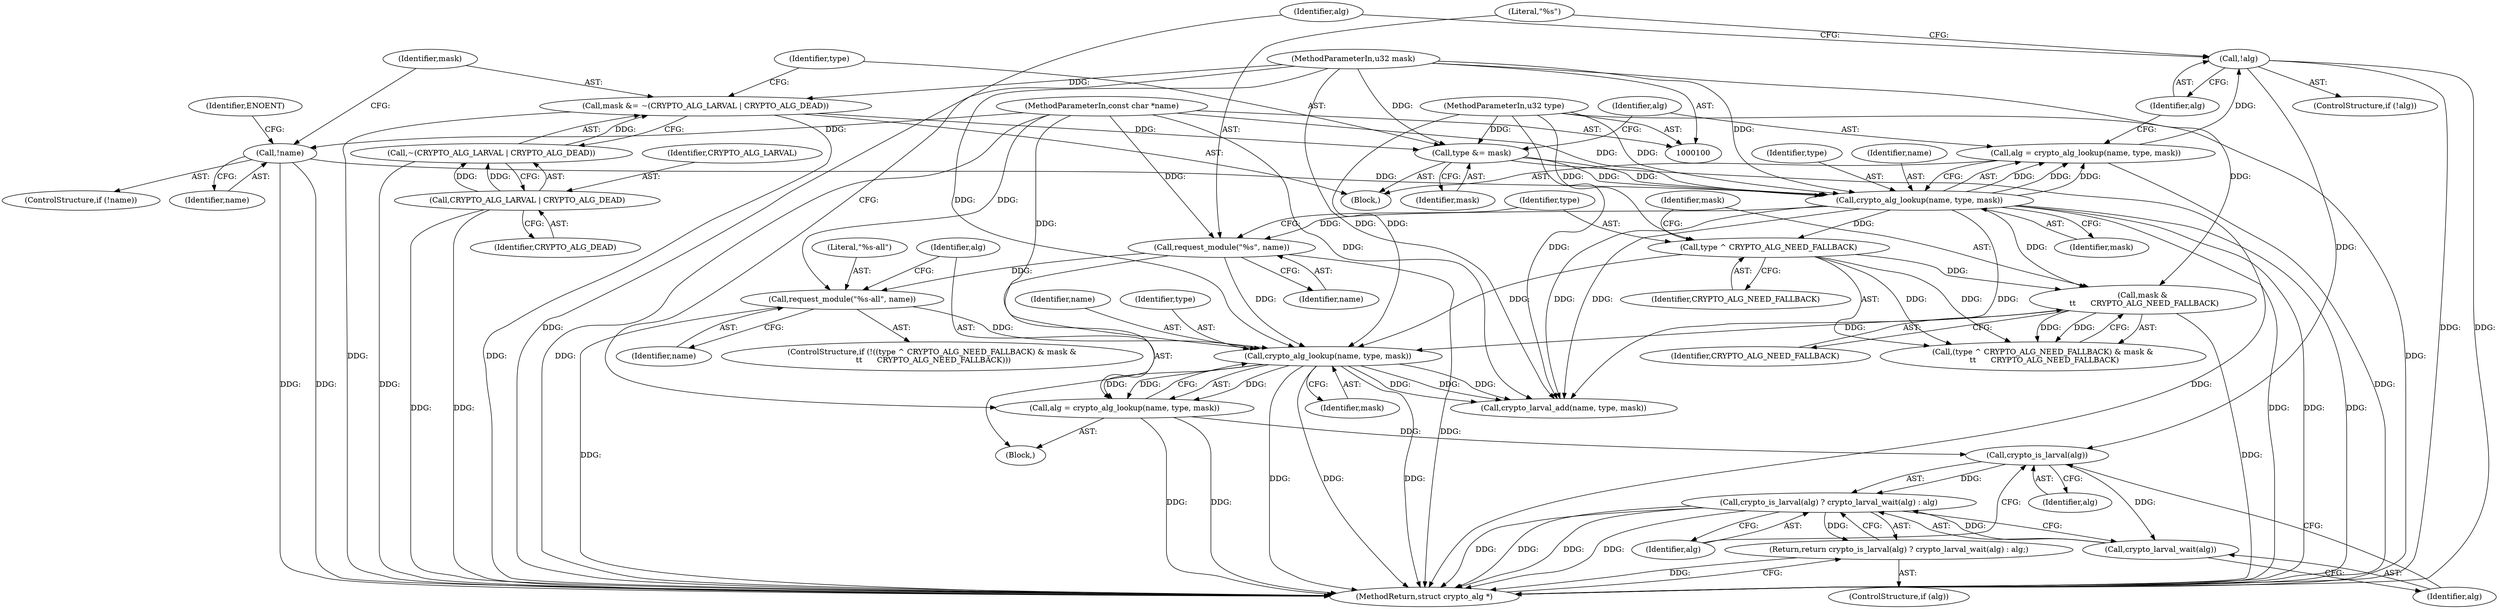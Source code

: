 digraph "0_linux_5d26a105b5a73e5635eae0629b42fa0a90e07b7b@API" {
"1000157" [label="(Call,crypto_is_larval(alg))"];
"1000129" [label="(Call,!alg)"];
"1000122" [label="(Call,alg = crypto_alg_lookup(name, type, mask))"];
"1000124" [label="(Call,crypto_alg_lookup(name, type, mask))"];
"1000107" [label="(Call,!name)"];
"1000101" [label="(MethodParameterIn,const char *name)"];
"1000119" [label="(Call,type &= mask)"];
"1000102" [label="(MethodParameterIn,u32 type)"];
"1000113" [label="(Call,mask &= ~(CRYPTO_ALG_LARVAL | CRYPTO_ALG_DEAD))"];
"1000103" [label="(MethodParameterIn,u32 mask)"];
"1000115" [label="(Call,~(CRYPTO_ALG_LARVAL | CRYPTO_ALG_DEAD))"];
"1000116" [label="(Call,CRYPTO_ALG_LARVAL | CRYPTO_ALG_DEAD)"];
"1000147" [label="(Call,alg = crypto_alg_lookup(name, type, mask))"];
"1000149" [label="(Call,crypto_alg_lookup(name, type, mask))"];
"1000132" [label="(Call,request_module(\"%s\", name))"];
"1000144" [label="(Call,request_module(\"%s-all\", name))"];
"1000138" [label="(Call,type ^ CRYPTO_ALG_NEED_FALLBACK)"];
"1000141" [label="(Call,mask &\n \t\t      CRYPTO_ALG_NEED_FALLBACK)"];
"1000156" [label="(Call,crypto_is_larval(alg) ? crypto_larval_wait(alg) : alg)"];
"1000155" [label="(Return,return crypto_is_larval(alg) ? crypto_larval_wait(alg) : alg;)"];
"1000159" [label="(Call,crypto_larval_wait(alg))"];
"1000150" [label="(Identifier,name)"];
"1000120" [label="(Identifier,type)"];
"1000137" [label="(Call,(type ^ CRYPTO_ALG_NEED_FALLBACK) & mask &\n \t\t      CRYPTO_ALG_NEED_FALLBACK)"];
"1000124" [label="(Call,crypto_alg_lookup(name, type, mask))"];
"1000141" [label="(Call,mask &\n \t\t      CRYPTO_ALG_NEED_FALLBACK)"];
"1000102" [label="(MethodParameterIn,u32 type)"];
"1000149" [label="(Call,crypto_alg_lookup(name, type, mask))"];
"1000121" [label="(Identifier,mask)"];
"1000126" [label="(Identifier,type)"];
"1000160" [label="(Identifier,alg)"];
"1000147" [label="(Call,alg = crypto_alg_lookup(name, type, mask))"];
"1000167" [label="(MethodReturn,struct crypto_alg *)"];
"1000151" [label="(Identifier,type)"];
"1000146" [label="(Identifier,name)"];
"1000153" [label="(ControlStructure,if (alg))"];
"1000129" [label="(Call,!alg)"];
"1000156" [label="(Call,crypto_is_larval(alg) ? crypto_larval_wait(alg) : alg)"];
"1000122" [label="(Call,alg = crypto_alg_lookup(name, type, mask))"];
"1000127" [label="(Identifier,mask)"];
"1000101" [label="(MethodParameterIn,const char *name)"];
"1000152" [label="(Identifier,mask)"];
"1000118" [label="(Identifier,CRYPTO_ALG_DEAD)"];
"1000119" [label="(Call,type &= mask)"];
"1000112" [label="(Identifier,ENOENT)"];
"1000157" [label="(Call,crypto_is_larval(alg))"];
"1000139" [label="(Identifier,type)"];
"1000125" [label="(Identifier,name)"];
"1000114" [label="(Identifier,mask)"];
"1000159" [label="(Call,crypto_larval_wait(alg))"];
"1000107" [label="(Call,!name)"];
"1000161" [label="(Identifier,alg)"];
"1000163" [label="(Call,crypto_larval_add(name, type, mask))"];
"1000143" [label="(Identifier,CRYPTO_ALG_NEED_FALLBACK)"];
"1000115" [label="(Call,~(CRYPTO_ALG_LARVAL | CRYPTO_ALG_DEAD))"];
"1000131" [label="(Block,)"];
"1000132" [label="(Call,request_module(\"%s\", name))"];
"1000104" [label="(Block,)"];
"1000148" [label="(Identifier,alg)"];
"1000106" [label="(ControlStructure,if (!name))"];
"1000123" [label="(Identifier,alg)"];
"1000128" [label="(ControlStructure,if (!alg))"];
"1000133" [label="(Literal,\"%s\")"];
"1000158" [label="(Identifier,alg)"];
"1000138" [label="(Call,type ^ CRYPTO_ALG_NEED_FALLBACK)"];
"1000116" [label="(Call,CRYPTO_ALG_LARVAL | CRYPTO_ALG_DEAD)"];
"1000155" [label="(Return,return crypto_is_larval(alg) ? crypto_larval_wait(alg) : alg;)"];
"1000113" [label="(Call,mask &= ~(CRYPTO_ALG_LARVAL | CRYPTO_ALG_DEAD))"];
"1000134" [label="(Identifier,name)"];
"1000145" [label="(Literal,\"%s-all\")"];
"1000154" [label="(Identifier,alg)"];
"1000108" [label="(Identifier,name)"];
"1000140" [label="(Identifier,CRYPTO_ALG_NEED_FALLBACK)"];
"1000103" [label="(MethodParameterIn,u32 mask)"];
"1000142" [label="(Identifier,mask)"];
"1000135" [label="(ControlStructure,if (!((type ^ CRYPTO_ALG_NEED_FALLBACK) & mask &\n \t\t      CRYPTO_ALG_NEED_FALLBACK)))"];
"1000117" [label="(Identifier,CRYPTO_ALG_LARVAL)"];
"1000144" [label="(Call,request_module(\"%s-all\", name))"];
"1000130" [label="(Identifier,alg)"];
"1000157" -> "1000156"  [label="AST: "];
"1000157" -> "1000158"  [label="CFG: "];
"1000158" -> "1000157"  [label="AST: "];
"1000160" -> "1000157"  [label="CFG: "];
"1000161" -> "1000157"  [label="CFG: "];
"1000157" -> "1000156"  [label="DDG: "];
"1000129" -> "1000157"  [label="DDG: "];
"1000147" -> "1000157"  [label="DDG: "];
"1000157" -> "1000159"  [label="DDG: "];
"1000129" -> "1000128"  [label="AST: "];
"1000129" -> "1000130"  [label="CFG: "];
"1000130" -> "1000129"  [label="AST: "];
"1000133" -> "1000129"  [label="CFG: "];
"1000154" -> "1000129"  [label="CFG: "];
"1000129" -> "1000167"  [label="DDG: "];
"1000129" -> "1000167"  [label="DDG: "];
"1000122" -> "1000129"  [label="DDG: "];
"1000122" -> "1000104"  [label="AST: "];
"1000122" -> "1000124"  [label="CFG: "];
"1000123" -> "1000122"  [label="AST: "];
"1000124" -> "1000122"  [label="AST: "];
"1000130" -> "1000122"  [label="CFG: "];
"1000122" -> "1000167"  [label="DDG: "];
"1000124" -> "1000122"  [label="DDG: "];
"1000124" -> "1000122"  [label="DDG: "];
"1000124" -> "1000122"  [label="DDG: "];
"1000124" -> "1000127"  [label="CFG: "];
"1000125" -> "1000124"  [label="AST: "];
"1000126" -> "1000124"  [label="AST: "];
"1000127" -> "1000124"  [label="AST: "];
"1000124" -> "1000167"  [label="DDG: "];
"1000124" -> "1000167"  [label="DDG: "];
"1000124" -> "1000167"  [label="DDG: "];
"1000107" -> "1000124"  [label="DDG: "];
"1000101" -> "1000124"  [label="DDG: "];
"1000119" -> "1000124"  [label="DDG: "];
"1000119" -> "1000124"  [label="DDG: "];
"1000102" -> "1000124"  [label="DDG: "];
"1000103" -> "1000124"  [label="DDG: "];
"1000124" -> "1000132"  [label="DDG: "];
"1000124" -> "1000138"  [label="DDG: "];
"1000124" -> "1000141"  [label="DDG: "];
"1000124" -> "1000163"  [label="DDG: "];
"1000124" -> "1000163"  [label="DDG: "];
"1000124" -> "1000163"  [label="DDG: "];
"1000107" -> "1000106"  [label="AST: "];
"1000107" -> "1000108"  [label="CFG: "];
"1000108" -> "1000107"  [label="AST: "];
"1000112" -> "1000107"  [label="CFG: "];
"1000114" -> "1000107"  [label="CFG: "];
"1000107" -> "1000167"  [label="DDG: "];
"1000107" -> "1000167"  [label="DDG: "];
"1000101" -> "1000107"  [label="DDG: "];
"1000101" -> "1000100"  [label="AST: "];
"1000101" -> "1000167"  [label="DDG: "];
"1000101" -> "1000132"  [label="DDG: "];
"1000101" -> "1000144"  [label="DDG: "];
"1000101" -> "1000149"  [label="DDG: "];
"1000101" -> "1000163"  [label="DDG: "];
"1000119" -> "1000104"  [label="AST: "];
"1000119" -> "1000121"  [label="CFG: "];
"1000120" -> "1000119"  [label="AST: "];
"1000121" -> "1000119"  [label="AST: "];
"1000123" -> "1000119"  [label="CFG: "];
"1000119" -> "1000167"  [label="DDG: "];
"1000102" -> "1000119"  [label="DDG: "];
"1000113" -> "1000119"  [label="DDG: "];
"1000103" -> "1000119"  [label="DDG: "];
"1000102" -> "1000100"  [label="AST: "];
"1000102" -> "1000167"  [label="DDG: "];
"1000102" -> "1000138"  [label="DDG: "];
"1000102" -> "1000149"  [label="DDG: "];
"1000102" -> "1000163"  [label="DDG: "];
"1000113" -> "1000104"  [label="AST: "];
"1000113" -> "1000115"  [label="CFG: "];
"1000114" -> "1000113"  [label="AST: "];
"1000115" -> "1000113"  [label="AST: "];
"1000120" -> "1000113"  [label="CFG: "];
"1000113" -> "1000167"  [label="DDG: "];
"1000113" -> "1000167"  [label="DDG: "];
"1000103" -> "1000113"  [label="DDG: "];
"1000115" -> "1000113"  [label="DDG: "];
"1000103" -> "1000100"  [label="AST: "];
"1000103" -> "1000167"  [label="DDG: "];
"1000103" -> "1000141"  [label="DDG: "];
"1000103" -> "1000149"  [label="DDG: "];
"1000103" -> "1000163"  [label="DDG: "];
"1000115" -> "1000116"  [label="CFG: "];
"1000116" -> "1000115"  [label="AST: "];
"1000115" -> "1000167"  [label="DDG: "];
"1000116" -> "1000115"  [label="DDG: "];
"1000116" -> "1000115"  [label="DDG: "];
"1000116" -> "1000118"  [label="CFG: "];
"1000117" -> "1000116"  [label="AST: "];
"1000118" -> "1000116"  [label="AST: "];
"1000116" -> "1000167"  [label="DDG: "];
"1000116" -> "1000167"  [label="DDG: "];
"1000147" -> "1000131"  [label="AST: "];
"1000147" -> "1000149"  [label="CFG: "];
"1000148" -> "1000147"  [label="AST: "];
"1000149" -> "1000147"  [label="AST: "];
"1000154" -> "1000147"  [label="CFG: "];
"1000147" -> "1000167"  [label="DDG: "];
"1000147" -> "1000167"  [label="DDG: "];
"1000149" -> "1000147"  [label="DDG: "];
"1000149" -> "1000147"  [label="DDG: "];
"1000149" -> "1000147"  [label="DDG: "];
"1000149" -> "1000152"  [label="CFG: "];
"1000150" -> "1000149"  [label="AST: "];
"1000151" -> "1000149"  [label="AST: "];
"1000152" -> "1000149"  [label="AST: "];
"1000149" -> "1000167"  [label="DDG: "];
"1000149" -> "1000167"  [label="DDG: "];
"1000149" -> "1000167"  [label="DDG: "];
"1000132" -> "1000149"  [label="DDG: "];
"1000144" -> "1000149"  [label="DDG: "];
"1000138" -> "1000149"  [label="DDG: "];
"1000141" -> "1000149"  [label="DDG: "];
"1000149" -> "1000163"  [label="DDG: "];
"1000149" -> "1000163"  [label="DDG: "];
"1000149" -> "1000163"  [label="DDG: "];
"1000132" -> "1000131"  [label="AST: "];
"1000132" -> "1000134"  [label="CFG: "];
"1000133" -> "1000132"  [label="AST: "];
"1000134" -> "1000132"  [label="AST: "];
"1000139" -> "1000132"  [label="CFG: "];
"1000132" -> "1000167"  [label="DDG: "];
"1000132" -> "1000144"  [label="DDG: "];
"1000144" -> "1000135"  [label="AST: "];
"1000144" -> "1000146"  [label="CFG: "];
"1000145" -> "1000144"  [label="AST: "];
"1000146" -> "1000144"  [label="AST: "];
"1000148" -> "1000144"  [label="CFG: "];
"1000144" -> "1000167"  [label="DDG: "];
"1000138" -> "1000137"  [label="AST: "];
"1000138" -> "1000140"  [label="CFG: "];
"1000139" -> "1000138"  [label="AST: "];
"1000140" -> "1000138"  [label="AST: "];
"1000142" -> "1000138"  [label="CFG: "];
"1000138" -> "1000137"  [label="DDG: "];
"1000138" -> "1000137"  [label="DDG: "];
"1000138" -> "1000141"  [label="DDG: "];
"1000141" -> "1000137"  [label="AST: "];
"1000141" -> "1000143"  [label="CFG: "];
"1000142" -> "1000141"  [label="AST: "];
"1000143" -> "1000141"  [label="AST: "];
"1000137" -> "1000141"  [label="CFG: "];
"1000141" -> "1000167"  [label="DDG: "];
"1000141" -> "1000137"  [label="DDG: "];
"1000141" -> "1000137"  [label="DDG: "];
"1000156" -> "1000155"  [label="AST: "];
"1000156" -> "1000159"  [label="CFG: "];
"1000156" -> "1000161"  [label="CFG: "];
"1000159" -> "1000156"  [label="AST: "];
"1000161" -> "1000156"  [label="AST: "];
"1000155" -> "1000156"  [label="CFG: "];
"1000156" -> "1000167"  [label="DDG: "];
"1000156" -> "1000167"  [label="DDG: "];
"1000156" -> "1000167"  [label="DDG: "];
"1000156" -> "1000167"  [label="DDG: "];
"1000156" -> "1000155"  [label="DDG: "];
"1000159" -> "1000156"  [label="DDG: "];
"1000155" -> "1000153"  [label="AST: "];
"1000167" -> "1000155"  [label="CFG: "];
"1000155" -> "1000167"  [label="DDG: "];
"1000159" -> "1000160"  [label="CFG: "];
"1000160" -> "1000159"  [label="AST: "];
}
